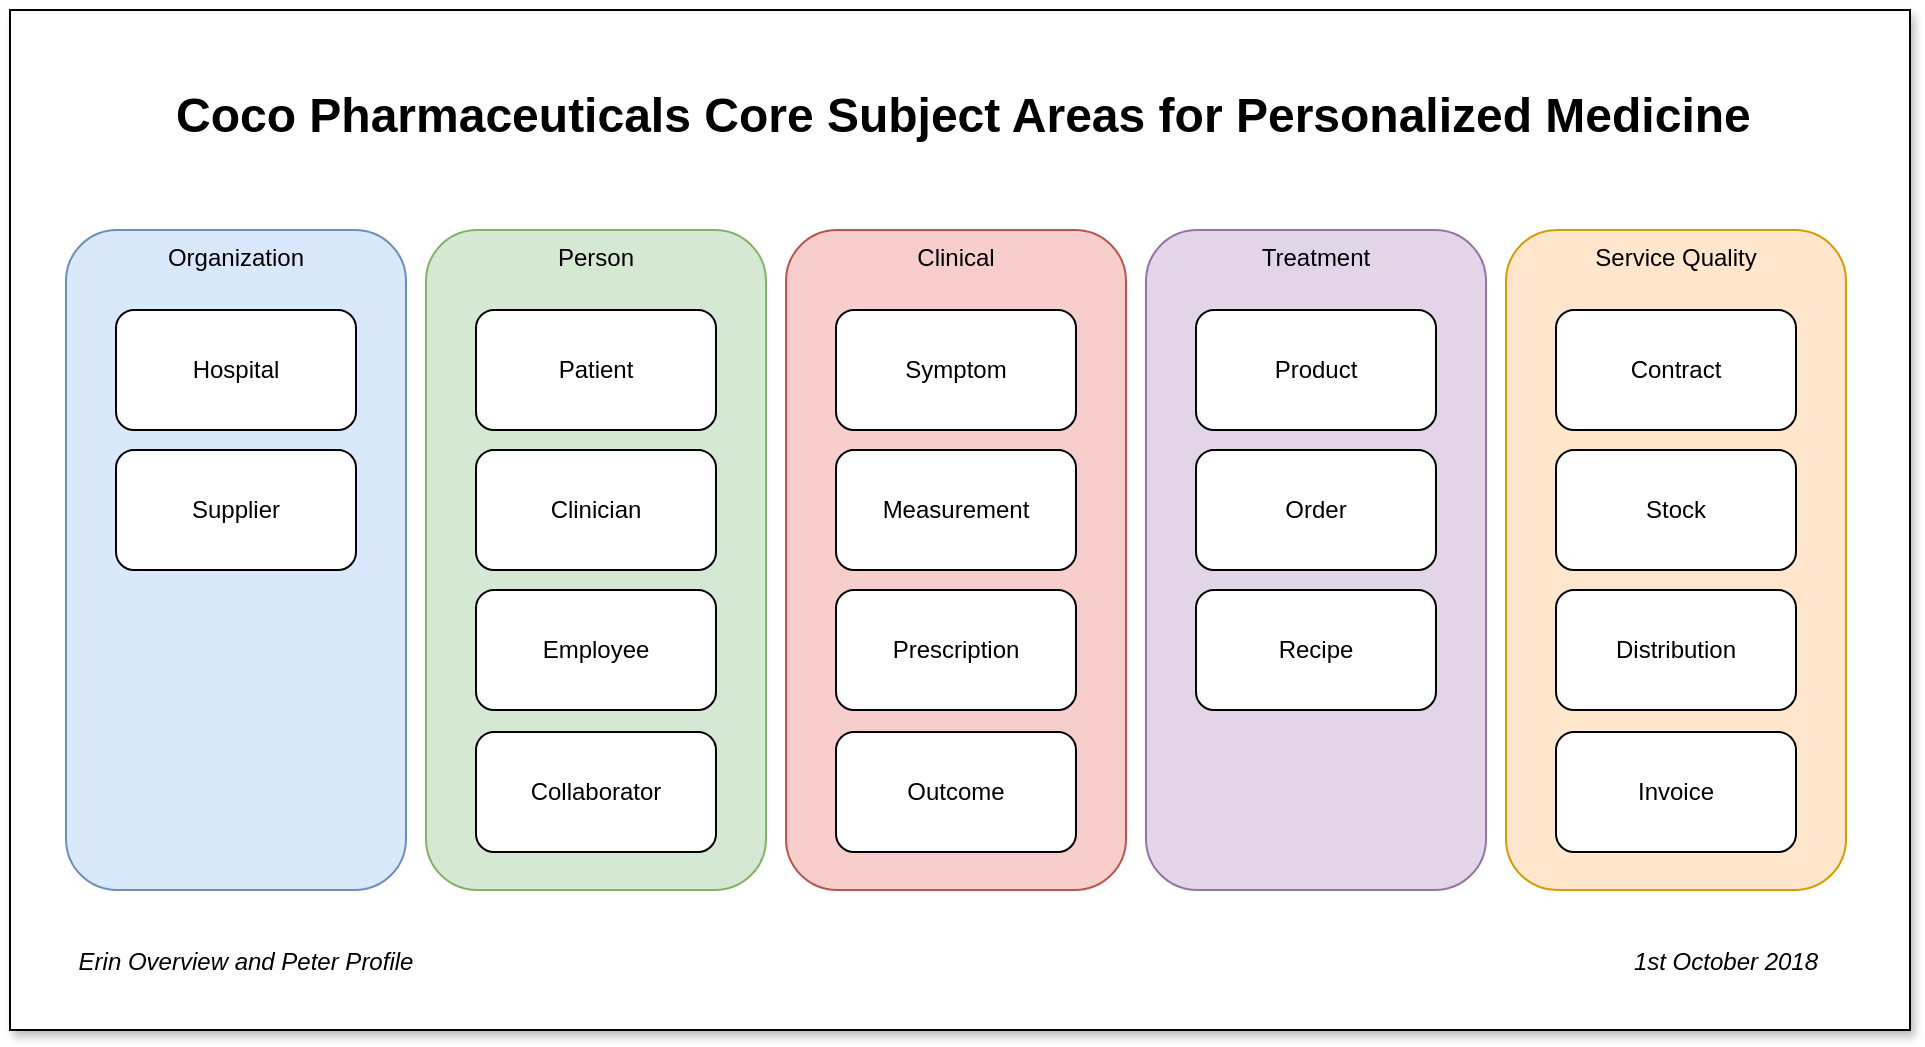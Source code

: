 <mxfile userAgent="Mozilla/5.0 (Macintosh; Intel Mac OS X 10_13_6) AppleWebKit/537.36 (KHTML, like Gecko) draw.io/8.8.0 Chrome/61.0.316.100 Electron/2.0.2 Safari/537.36" version="9.3.4" editor="www.draw.io" type="device"><diagram id="8d5d1b72-b903-3956-4adc-15b58b12a1d2" name="Page-1"><mxGraphModel dx="1110" dy="799" grid="1" gridSize="10" guides="1" tooltips="1" connect="1" arrows="1" fold="1" page="1" pageScale="1" pageWidth="827" pageHeight="1169" background="#ffffff" math="0" shadow="0"><root><mxCell id="0"/><mxCell id="1" parent="0"/><mxCell id="30" value="" style="rounded=0;whiteSpace=wrap;html=1;shadow=1;" parent="1" vertex="1"><mxGeometry x="122" y="30" width="950" height="510" as="geometry"/></mxCell><mxCell id="17" value="Treatment" style="rounded=1;whiteSpace=wrap;html=1;verticalAlign=top;fillColor=#e1d5e7;strokeColor=#9673a6;" parent="1" vertex="1"><mxGeometry x="690" y="140" width="170" height="330" as="geometry"/></mxCell><mxCell id="15" value="Clinical" style="rounded=1;whiteSpace=wrap;html=1;verticalAlign=top;fillColor=#f8cecc;strokeColor=#b85450;" parent="1" vertex="1"><mxGeometry x="510" y="140" width="170" height="330" as="geometry"/></mxCell><mxCell id="8" value="Person" style="rounded=1;whiteSpace=wrap;html=1;verticalAlign=top;fillColor=#d5e8d4;strokeColor=#82b366;" parent="1" vertex="1"><mxGeometry x="330" y="140" width="170" height="330" as="geometry"/></mxCell><mxCell id="10" value="Organization" style="rounded=1;whiteSpace=wrap;html=1;verticalAlign=top;fillColor=#dae8fc;strokeColor=#6c8ebf;" parent="1" vertex="1"><mxGeometry x="150" y="140" width="170" height="330" as="geometry"/></mxCell><mxCell id="11" value="Hospital" style="rounded=1;whiteSpace=wrap;html=1;" parent="1" vertex="1"><mxGeometry x="175" y="180" width="120" height="60" as="geometry"/></mxCell><mxCell id="2" value="Prescription" style="rounded=1;whiteSpace=wrap;html=1;" parent="1" vertex="1"><mxGeometry x="535" y="320" width="120" height="60" as="geometry"/></mxCell><mxCell id="3" value="Clinician" style="rounded=1;whiteSpace=wrap;html=1;" parent="1" vertex="1"><mxGeometry x="355" y="250" width="120" height="60" as="geometry"/></mxCell><mxCell id="4" value="Patient" style="rounded=1;whiteSpace=wrap;html=1;" parent="1" vertex="1"><mxGeometry x="355" y="180" width="120" height="60" as="geometry"/></mxCell><mxCell id="5" value="Symptom" style="rounded=1;whiteSpace=wrap;html=1;" parent="1" vertex="1"><mxGeometry x="535" y="180" width="120" height="60" as="geometry"/></mxCell><mxCell id="6" value="Measurement" style="rounded=1;whiteSpace=wrap;html=1;" parent="1" vertex="1"><mxGeometry x="535" y="250" width="120" height="60" as="geometry"/></mxCell><mxCell id="7" value="Outcome" style="rounded=1;whiteSpace=wrap;html=1;" parent="1" vertex="1"><mxGeometry x="535" y="391" width="120" height="60" as="geometry"/></mxCell><mxCell id="12" value="Supplier" style="rounded=1;whiteSpace=wrap;html=1;" parent="1" vertex="1"><mxGeometry x="175" y="250" width="120" height="60" as="geometry"/></mxCell><mxCell id="13" value="Collaborator" style="rounded=1;whiteSpace=wrap;html=1;" parent="1" vertex="1"><mxGeometry x="355" y="391" width="120" height="60" as="geometry"/></mxCell><mxCell id="14" value="Employee" style="rounded=1;whiteSpace=wrap;html=1;" parent="1" vertex="1"><mxGeometry x="355" y="320" width="120" height="60" as="geometry"/></mxCell><mxCell id="16" value="Product" style="rounded=1;whiteSpace=wrap;html=1;" parent="1" vertex="1"><mxGeometry x="715" y="180" width="120" height="60" as="geometry"/></mxCell><mxCell id="18" value="Recipe" style="rounded=1;whiteSpace=wrap;html=1;" parent="1" vertex="1"><mxGeometry x="715" y="320" width="120" height="60" as="geometry"/></mxCell><mxCell id="19" value="Order" style="rounded=1;whiteSpace=wrap;html=1;" parent="1" vertex="1"><mxGeometry x="715" y="250" width="120" height="60" as="geometry"/></mxCell><mxCell id="21" value="Service Quality" style="rounded=1;whiteSpace=wrap;html=1;verticalAlign=top;fillColor=#ffe6cc;strokeColor=#d79b00;" parent="1" vertex="1"><mxGeometry x="870" y="140" width="170" height="330" as="geometry"/></mxCell><mxCell id="20" value="Contract" style="rounded=1;whiteSpace=wrap;html=1;" parent="1" vertex="1"><mxGeometry x="895" y="180" width="120" height="60" as="geometry"/></mxCell><mxCell id="22" value="Stock" style="rounded=1;whiteSpace=wrap;html=1;" parent="1" vertex="1"><mxGeometry x="895" y="250" width="120" height="60" as="geometry"/></mxCell><mxCell id="23" value="Distribution" style="rounded=1;whiteSpace=wrap;html=1;" parent="1" vertex="1"><mxGeometry x="895" y="320" width="120" height="60" as="geometry"/></mxCell><mxCell id="24" value="Invoice" style="rounded=1;whiteSpace=wrap;html=1;" parent="1" vertex="1"><mxGeometry x="895" y="391" width="120" height="60" as="geometry"/></mxCell><mxCell id="25" value="Erin Overview and Peter Profile" style="text;html=1;strokeColor=none;fillColor=none;align=center;verticalAlign=middle;whiteSpace=wrap;rounded=0;fontStyle=2" parent="1" vertex="1"><mxGeometry x="150" y="496" width="180" height="20" as="geometry"/></mxCell><mxCell id="26" value="&lt;div style=&quot;text-align: right&quot;&gt;&lt;span&gt;1st October 2018&lt;/span&gt;&lt;/div&gt;" style="text;html=1;strokeColor=none;fillColor=none;align=center;verticalAlign=middle;whiteSpace=wrap;rounded=0;fontStyle=2" parent="1" vertex="1"><mxGeometry x="920" y="496" width="120" height="20" as="geometry"/></mxCell><mxCell id="27" value="&lt;h1&gt;Coco Pharmaceuticals Core Subject Areas for Personalized Medicine&lt;/h1&gt;" style="text;html=1;strokeColor=none;fillColor=none;spacing=5;spacingTop=-20;whiteSpace=wrap;overflow=hidden;rounded=0;" parent="1" vertex="1"><mxGeometry x="200" y="63" width="830" height="50" as="geometry"/></mxCell></root></mxGraphModel></diagram></mxfile>